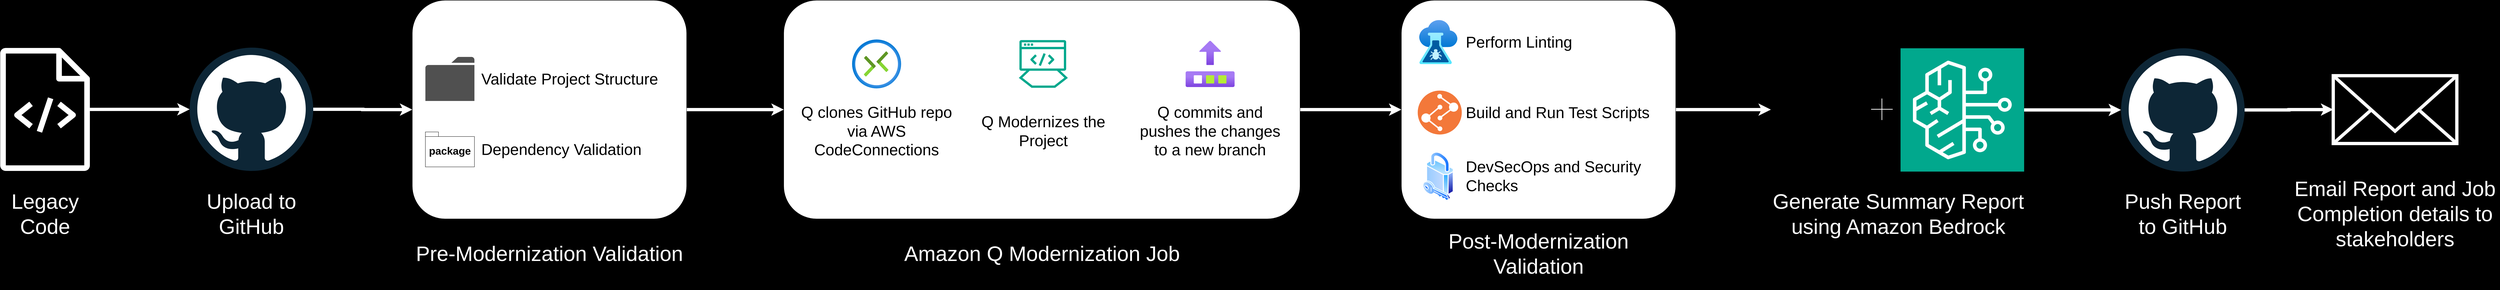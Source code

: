 <mxfile version="26.2.14">
  <diagram name="Page-1" id="h3pUtSSsdFnpB6aglskF">
    <mxGraphModel dx="8720" dy="4650" grid="0" gridSize="10" guides="1" tooltips="1" connect="1" arrows="1" fold="1" page="1" pageScale="1" pageWidth="4681" pageHeight="3300" background="light-dark(#000000, #121212)" math="0" shadow="0">
      <root>
        <mxCell id="0" />
        <mxCell id="1" parent="0" />
        <mxCell id="eEtUd1gLjFf5jMK5x4MM-9" style="edgeStyle=orthogonalEdgeStyle;rounded=0;orthogonalLoop=1;jettySize=auto;html=1;exitX=0.5;exitY=0;exitDx=0;exitDy=0;entryX=0.5;entryY=1;entryDx=0;entryDy=0;strokeWidth=10;strokeColor=light-dark(#FFFFFF,#FFFFFF);" edge="1" parent="1" source="eEtUd1gLjFf5jMK5x4MM-1" target="CUMH2ot100d4xSnpaqMg-24">
          <mxGeometry relative="1" as="geometry" />
        </mxCell>
        <mxCell id="eEtUd1gLjFf5jMK5x4MM-1" value="" style="rounded=1;whiteSpace=wrap;html=1;direction=south;" vertex="1" parent="1">
          <mxGeometry x="3361" y="1220" width="1579" height="670" as="geometry" />
        </mxCell>
        <mxCell id="CUMH2ot100d4xSnpaqMg-2" value="" style="sketch=0;outlineConnect=0;fontColor=#232F3E;gradientColor=none;fillColor=light-dark(#ffffff, #bec8d4);strokeColor=none;dashed=0;verticalLabelPosition=bottom;verticalAlign=top;align=center;html=1;fontSize=12;fontStyle=0;aspect=fixed;pointerEvents=1;shape=mxgraph.aws4.source_code;" parent="1" vertex="1">
          <mxGeometry x="964" y="1366" width="275.5" height="377" as="geometry" />
        </mxCell>
        <mxCell id="CUMH2ot100d4xSnpaqMg-3" value="&lt;font style=&quot;font-size: 64px;&quot;&gt;Legacy Code&lt;/font&gt;" style="text;html=1;align=center;verticalAlign=middle;whiteSpace=wrap;rounded=0;fontColor=light-dark(#ffffff, #ededed);" parent="1" vertex="1">
          <mxGeometry x="964" y="1805" width="275.5" height="140" as="geometry" />
        </mxCell>
        <mxCell id="CUMH2ot100d4xSnpaqMg-11" style="edgeStyle=orthogonalEdgeStyle;rounded=0;orthogonalLoop=1;jettySize=auto;html=1;strokeWidth=10;strokeColor=light-dark(#FFFFFF,#FFFFFF);" parent="1" source="CUMH2ot100d4xSnpaqMg-4" target="CUMH2ot100d4xSnpaqMg-10" edge="1">
          <mxGeometry relative="1" as="geometry" />
        </mxCell>
        <mxCell id="CUMH2ot100d4xSnpaqMg-4" value="" style="dashed=0;outlineConnect=0;html=1;align=center;labelPosition=center;verticalLabelPosition=bottom;verticalAlign=top;shape=mxgraph.weblogos.github" parent="1" vertex="1">
          <mxGeometry x="1544" y="1365" width="378" height="378" as="geometry" />
        </mxCell>
        <mxCell id="CUMH2ot100d4xSnpaqMg-6" value="" style="endArrow=classic;html=1;rounded=0;strokeWidth=10;strokeColor=light-dark(#FFFFFF,#FFFFFF);" parent="1" source="CUMH2ot100d4xSnpaqMg-2" target="CUMH2ot100d4xSnpaqMg-4" edge="1">
          <mxGeometry width="50" height="50" relative="1" as="geometry">
            <mxPoint x="2284" y="1800" as="sourcePoint" />
            <mxPoint x="2334" y="1750" as="targetPoint" />
          </mxGeometry>
        </mxCell>
        <mxCell id="CUMH2ot100d4xSnpaqMg-8" value="&lt;font style=&quot;font-size: 64px;&quot;&gt;Upload to GitHub&lt;/font&gt;" style="text;html=1;align=center;verticalAlign=middle;whiteSpace=wrap;rounded=0;fontColor=light-dark(#ffffff, #ededed);" parent="1" vertex="1">
          <mxGeometry x="1553" y="1765" width="360" height="220" as="geometry" />
        </mxCell>
        <mxCell id="eEtUd1gLjFf5jMK5x4MM-2" style="edgeStyle=orthogonalEdgeStyle;rounded=0;orthogonalLoop=1;jettySize=auto;html=1;exitX=0.5;exitY=0;exitDx=0;exitDy=0;strokeWidth=10;strokeColor=light-dark(#FFFFFF,#FFFFFF);" edge="1" parent="1" source="CUMH2ot100d4xSnpaqMg-10" target="eEtUd1gLjFf5jMK5x4MM-1">
          <mxGeometry relative="1" as="geometry" />
        </mxCell>
        <mxCell id="CUMH2ot100d4xSnpaqMg-10" value="" style="rounded=1;whiteSpace=wrap;html=1;direction=south;" parent="1" vertex="1">
          <mxGeometry x="2225" y="1220" width="839" height="670" as="geometry" />
        </mxCell>
        <mxCell id="CUMH2ot100d4xSnpaqMg-12" value="&lt;font style=&quot;font-size: 64px;&quot;&gt;Pre-Modernization Validation&lt;/font&gt;" style="text;html=1;align=center;verticalAlign=middle;whiteSpace=wrap;rounded=0;fontColor=light-dark(#ffffff, #ededed);" parent="1" vertex="1">
          <mxGeometry x="2225" y="1887" width="839" height="220" as="geometry" />
        </mxCell>
        <mxCell id="CUMH2ot100d4xSnpaqMg-13" value="" style="sketch=0;pointerEvents=1;shadow=0;dashed=0;html=1;strokeColor=none;fillColor=#505050;labelPosition=center;verticalLabelPosition=bottom;verticalAlign=top;outlineConnect=0;align=center;shape=mxgraph.office.concepts.folder;aspect=fixed;" parent="1" vertex="1">
          <mxGeometry x="2265" y="1393.5" width="150" height="135" as="geometry" />
        </mxCell>
        <mxCell id="CUMH2ot100d4xSnpaqMg-14" value="&lt;font style=&quot;font-size: 48px;&quot;&gt;Validate Project Structure&lt;/font&gt;" style="text;html=1;align=left;verticalAlign=middle;whiteSpace=wrap;rounded=0;" parent="1" vertex="1">
          <mxGeometry x="2434" y="1351" width="590" height="220" as="geometry" />
        </mxCell>
        <mxCell id="CUMH2ot100d4xSnpaqMg-15" value="package" style="shape=folder;fontStyle=1;spacingTop=10;tabWidth=40;tabHeight=14;tabPosition=left;html=1;whiteSpace=wrap;aspect=fixed;fontSize=32;" parent="1" vertex="1">
          <mxGeometry x="2265" y="1623.5" width="150" height="107.14" as="geometry" />
        </mxCell>
        <mxCell id="CUMH2ot100d4xSnpaqMg-16" value="&lt;font style=&quot;font-size: 48px;&quot;&gt;Dependency Validation&lt;/font&gt;" style="text;html=1;align=left;verticalAlign=middle;whiteSpace=wrap;rounded=0;" parent="1" vertex="1">
          <mxGeometry x="2434" y="1567.07" width="590" height="220" as="geometry" />
        </mxCell>
        <mxCell id="CUMH2ot100d4xSnpaqMg-20" value="" style="sketch=0;outlineConnect=0;fontColor=#232F3E;gradientColor=none;fillColor=light-dark(#01A88D,#FFFFFF);strokeColor=none;dashed=0;verticalLabelPosition=bottom;verticalAlign=top;align=center;html=1;fontSize=12;fontStyle=0;aspect=fixed;shape=mxgraph.aws4.mainframe_modernization_developer;" parent="1" vertex="1">
          <mxGeometry x="4080" y="1340" width="150" height="150" as="geometry" />
        </mxCell>
        <mxCell id="CUMH2ot100d4xSnpaqMg-23" value="&lt;font style=&quot;font-size: 64px;&quot;&gt;Amazon Q Modernization Job&lt;/font&gt;" style="text;html=1;align=center;verticalAlign=middle;whiteSpace=wrap;rounded=0;fontColor=light-dark(#ffffff, #ededed);" parent="1" vertex="1">
          <mxGeometry x="3603.5" y="1887" width="1094" height="220" as="geometry" />
        </mxCell>
        <mxCell id="CUMH2ot100d4xSnpaqMg-35" style="edgeStyle=orthogonalEdgeStyle;rounded=0;orthogonalLoop=1;jettySize=auto;html=1;exitX=0.5;exitY=0;exitDx=0;exitDy=0;strokeWidth=10;strokeColor=light-dark(#FFFFFF,#FFFFFF);" parent="1" source="CUMH2ot100d4xSnpaqMg-24" target="CUMH2ot100d4xSnpaqMg-34" edge="1">
          <mxGeometry relative="1" as="geometry" />
        </mxCell>
        <mxCell id="CUMH2ot100d4xSnpaqMg-24" value="" style="rounded=1;whiteSpace=wrap;html=1;direction=south;" parent="1" vertex="1">
          <mxGeometry x="5250" y="1220" width="839" height="670" as="geometry" />
        </mxCell>
        <mxCell id="CUMH2ot100d4xSnpaqMg-26" value="&lt;font style=&quot;font-size: 64px;&quot;&gt;Post-Modernization Validation&lt;/font&gt;" style="text;html=1;align=center;verticalAlign=middle;whiteSpace=wrap;rounded=0;fontColor=light-dark(#ffffff, #ededed);" parent="1" vertex="1">
          <mxGeometry x="5250" y="1887" width="839" height="220" as="geometry" />
        </mxCell>
        <mxCell id="CUMH2ot100d4xSnpaqMg-28" value="" style="image;aspect=fixed;html=1;points=[];align=center;fontSize=12;image=img/lib/azure2/devops/CloudTest.svg;imageBackground=none;imageBorder=none;" parent="1" vertex="1">
          <mxGeometry x="5304.5" y="1280.5" width="116.73" height="135" as="geometry" />
        </mxCell>
        <mxCell id="CUMH2ot100d4xSnpaqMg-29" value="&lt;font style=&quot;font-size: 48px;&quot;&gt;Perform Linting&lt;/font&gt;" style="text;html=1;align=left;verticalAlign=middle;whiteSpace=wrap;rounded=0;" parent="1" vertex="1">
          <mxGeometry x="5444.5" y="1238" width="590" height="220" as="geometry" />
        </mxCell>
        <mxCell id="CUMH2ot100d4xSnpaqMg-30" value="" style="image;aspect=fixed;perimeter=ellipsePerimeter;html=1;align=center;shadow=0;dashed=0;fontColor=#4277BB;labelBackgroundColor=default;fontSize=12;spacingTop=3;image=img/lib/ibm/devops/build_test.svg;" parent="1" vertex="1">
          <mxGeometry x="5299.93" y="1496.57" width="135" height="135" as="geometry" />
        </mxCell>
        <mxCell id="CUMH2ot100d4xSnpaqMg-31" value="&lt;font style=&quot;font-size: 48px;&quot;&gt;Build and Run Test Scripts&lt;/font&gt;" style="text;html=1;align=left;verticalAlign=middle;whiteSpace=wrap;rounded=0;" parent="1" vertex="1">
          <mxGeometry x="5444.5" y="1454.07" width="590" height="220" as="geometry" />
        </mxCell>
        <mxCell id="CUMH2ot100d4xSnpaqMg-34" value="" style="shape=image;html=1;verticalAlign=top;verticalLabelPosition=bottom;labelBackgroundColor=#ffffff;imageAspect=0;aspect=fixed;image=https://cdn1.iconfinder.com/data/icons/office-icons-17/512/ilustracoes_04-12-128.png;clipPath=inset(10.94% 18.75% 5.47% 16.41%);" parent="1" vertex="1">
          <mxGeometry x="6380" y="1366" width="293.215" height="378" as="geometry" />
        </mxCell>
        <mxCell id="CUMH2ot100d4xSnpaqMg-36" value="&lt;font style=&quot;font-size: 64px;&quot;&gt;Generate Summary Report using Amazon Bedrock&lt;/font&gt;" style="text;html=1;align=center;verticalAlign=middle;whiteSpace=wrap;rounded=0;fontColor=light-dark(#ffffff, #ededed);" parent="1" vertex="1">
          <mxGeometry x="6380" y="1765" width="780" height="220" as="geometry" />
        </mxCell>
        <mxCell id="CUMH2ot100d4xSnpaqMg-42" style="edgeStyle=orthogonalEdgeStyle;rounded=0;orthogonalLoop=1;jettySize=auto;html=1;exitX=1;exitY=0.5;exitDx=0;exitDy=0;exitPerimeter=0;strokeWidth=10;strokeColor=light-dark(#FFFFFF,#FFFFFF);" parent="1" source="CUMH2ot100d4xSnpaqMg-37" target="CUMH2ot100d4xSnpaqMg-41" edge="1">
          <mxGeometry relative="1" as="geometry" />
        </mxCell>
        <mxCell id="CUMH2ot100d4xSnpaqMg-37" value="" style="sketch=0;points=[[0,0,0],[0.25,0,0],[0.5,0,0],[0.75,0,0],[1,0,0],[0,1,0],[0.25,1,0],[0.5,1,0],[0.75,1,0],[1,1,0],[0,0.25,0],[0,0.5,0],[0,0.75,0],[1,0.25,0],[1,0.5,0],[1,0.75,0]];outlineConnect=0;fontColor=#232F3E;fillColor=#01A88D;strokeColor=#ffffff;dashed=0;verticalLabelPosition=bottom;verticalAlign=top;align=center;html=1;fontSize=12;fontStyle=0;aspect=fixed;shape=mxgraph.aws4.resourceIcon;resIcon=mxgraph.aws4.bedrock;" parent="1" vertex="1">
          <mxGeometry x="6776.61" y="1367" width="378" height="378" as="geometry" />
        </mxCell>
        <mxCell id="CUMH2ot100d4xSnpaqMg-40" value="" style="verticalLabelPosition=bottom;labelBackgroundColor=none;verticalAlign=top;shadow=0;dashed=0;strokeWidth=100;shape=mxgraph.ios7.misc.add;fillColor=none;strokeColor=light-dark(#ffffff, #ededed);sketch=0;aspect=fixed;gradientColor=none;fontColor=none;noLabel=1;" parent="1" vertex="1">
          <mxGeometry x="6664.61" y="1499" width="110" height="110" as="geometry" />
        </mxCell>
        <mxCell id="CUMH2ot100d4xSnpaqMg-46" style="edgeStyle=orthogonalEdgeStyle;rounded=0;orthogonalLoop=1;jettySize=auto;html=1;strokeWidth=10;strokeColor=light-dark(#FFFFFF,#FFFFFF);" parent="1" source="CUMH2ot100d4xSnpaqMg-41" target="CUMH2ot100d4xSnpaqMg-45" edge="1">
          <mxGeometry relative="1" as="geometry" />
        </mxCell>
        <mxCell id="CUMH2ot100d4xSnpaqMg-41" value="" style="dashed=0;outlineConnect=0;html=1;align=center;labelPosition=center;verticalLabelPosition=bottom;verticalAlign=top;shape=mxgraph.weblogos.github" parent="1" vertex="1">
          <mxGeometry x="7451" y="1367" width="378" height="378" as="geometry" />
        </mxCell>
        <mxCell id="CUMH2ot100d4xSnpaqMg-43" value="&lt;font style=&quot;font-size: 64px;&quot;&gt;Push Report to GitHub&lt;/font&gt;" style="text;html=1;align=center;verticalAlign=middle;whiteSpace=wrap;rounded=0;fontColor=light-dark(#ffffff, #ededed);" parent="1" vertex="1">
          <mxGeometry x="7451" y="1765" width="378" height="220" as="geometry" />
        </mxCell>
        <mxCell id="CUMH2ot100d4xSnpaqMg-45" value="" style="html=1;verticalLabelPosition=bottom;align=center;labelBackgroundColor=#ffffff;verticalAlign=top;strokeWidth=10;strokeColor=light-dark(#FFFFFF,#FFFFFF);shadow=0;dashed=0;shape=mxgraph.ios7.icons.mail;aspect=fixed;fillStyle=auto;fillColor=#000000;" parent="1" vertex="1">
          <mxGeometry x="8100" y="1451.05" width="378" height="207.9" as="geometry" />
        </mxCell>
        <mxCell id="CUMH2ot100d4xSnpaqMg-47" value="&lt;font style=&quot;font-size: 64px;&quot;&gt;Email Report and Job Completion details to stakeholders&lt;/font&gt;" style="text;html=1;align=center;verticalAlign=middle;whiteSpace=wrap;rounded=0;fontColor=light-dark(#FFFFFF,#FFFFFF);" parent="1" vertex="1">
          <mxGeometry x="7969" y="1765" width="640" height="220" as="geometry" />
        </mxCell>
        <mxCell id="eEtUd1gLjFf5jMK5x4MM-4" value="" style="image;aspect=fixed;html=1;points=[];align=center;image=img/lib/azure2/networking/Connections.svg;imageBackground=none;" vertex="1" parent="1">
          <mxGeometry x="3570" y="1340" width="150" height="150" as="geometry" />
        </mxCell>
        <mxCell id="eEtUd1gLjFf5jMK5x4MM-5" value="&lt;font style=&quot;font-size: 48px;&quot;&gt;Q clones GitHub repo via AWS CodeConnections&lt;/font&gt;" style="text;html=1;align=center;verticalAlign=middle;whiteSpace=wrap;rounded=0;" vertex="1" parent="1">
          <mxGeometry x="3410" y="1510.64" width="470" height="220" as="geometry" />
        </mxCell>
        <mxCell id="eEtUd1gLjFf5jMK5x4MM-6" value="&lt;font style=&quot;font-size: 48px;&quot;&gt;Q Modernizes the Project&lt;/font&gt;" style="text;html=1;align=center;verticalAlign=middle;whiteSpace=wrap;rounded=0;" vertex="1" parent="1">
          <mxGeometry x="3920" y="1510.64" width="470" height="220" as="geometry" />
        </mxCell>
        <mxCell id="eEtUd1gLjFf5jMK5x4MM-7" value="" style="image;aspect=fixed;html=1;points=[];align=center;fontSize=12;image=img/lib/azure2/general/Commit.svg;" vertex="1" parent="1">
          <mxGeometry x="4590" y="1344.17" width="150" height="141.67" as="geometry" />
        </mxCell>
        <mxCell id="eEtUd1gLjFf5jMK5x4MM-8" value="&lt;font style=&quot;font-size: 48px;&quot;&gt;Q commits and pushes the changes to a new branch&lt;/font&gt;" style="text;html=1;align=center;verticalAlign=middle;whiteSpace=wrap;rounded=0;" vertex="1" parent="1">
          <mxGeometry x="4430" y="1510.64" width="470" height="220" as="geometry" />
        </mxCell>
        <mxCell id="eEtUd1gLjFf5jMK5x4MM-10" value="" style="image;aspect=fixed;perimeter=ellipsePerimeter;html=1;align=center;shadow=0;dashed=0;spacingTop=3;image=img/lib/active_directory/security.svg;" vertex="1" parent="1">
          <mxGeometry x="5315.61" y="1684" width="94.5" height="150" as="geometry" />
        </mxCell>
        <mxCell id="eEtUd1gLjFf5jMK5x4MM-11" value="&lt;font style=&quot;font-size: 48px;&quot;&gt;DevSecOps and Security Checks&lt;/font&gt;" style="text;html=1;align=left;verticalAlign=middle;whiteSpace=wrap;rounded=0;" vertex="1" parent="1">
          <mxGeometry x="5444.5" y="1649" width="590" height="220" as="geometry" />
        </mxCell>
      </root>
    </mxGraphModel>
  </diagram>
</mxfile>
